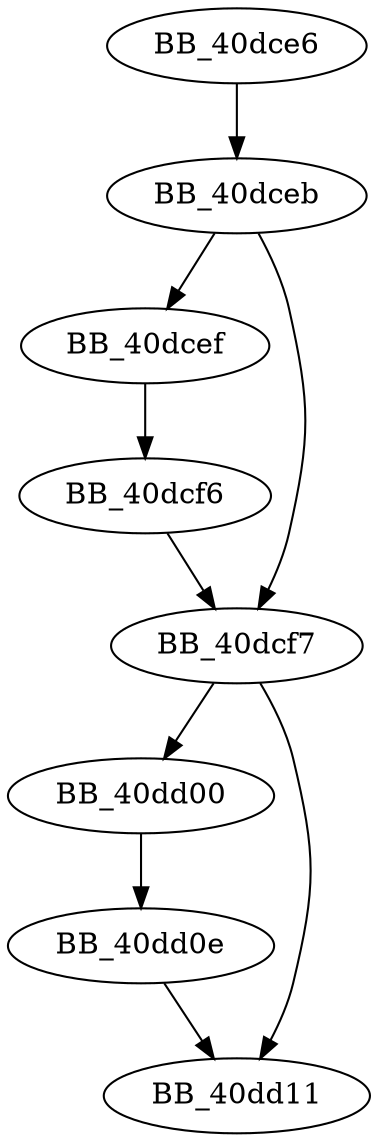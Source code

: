 DiGraph _abort{
BB_40dce6->BB_40dceb
BB_40dceb->BB_40dcef
BB_40dceb->BB_40dcf7
BB_40dcef->BB_40dcf6
BB_40dcf6->BB_40dcf7
BB_40dcf7->BB_40dd00
BB_40dcf7->BB_40dd11
BB_40dd00->BB_40dd0e
BB_40dd0e->BB_40dd11
}

